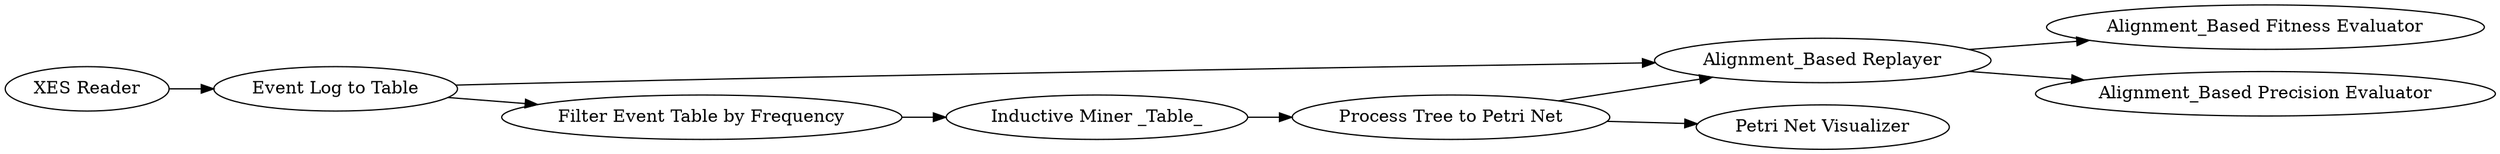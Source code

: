 digraph {
	28 -> 32
	29 -> 30
	30 -> 28
	25 -> 26
	28 -> 31
	26 -> 27
	30 -> 24
	27 -> 29
	26 -> 28
	24 [label="Petri Net Visualizer"]
	27 [label="Filter Event Table by Frequency"]
	30 [label="Process Tree to Petri Net"]
	29 [label="Inductive Miner _Table_"]
	28 [label="Alignment_Based Replayer"]
	31 [label="Alignment_Based Precision Evaluator"]
	26 [label="Event Log to Table"]
	25 [label="XES Reader"]
	32 [label="Alignment_Based Fitness Evaluator"]
	rankdir=LR
}
